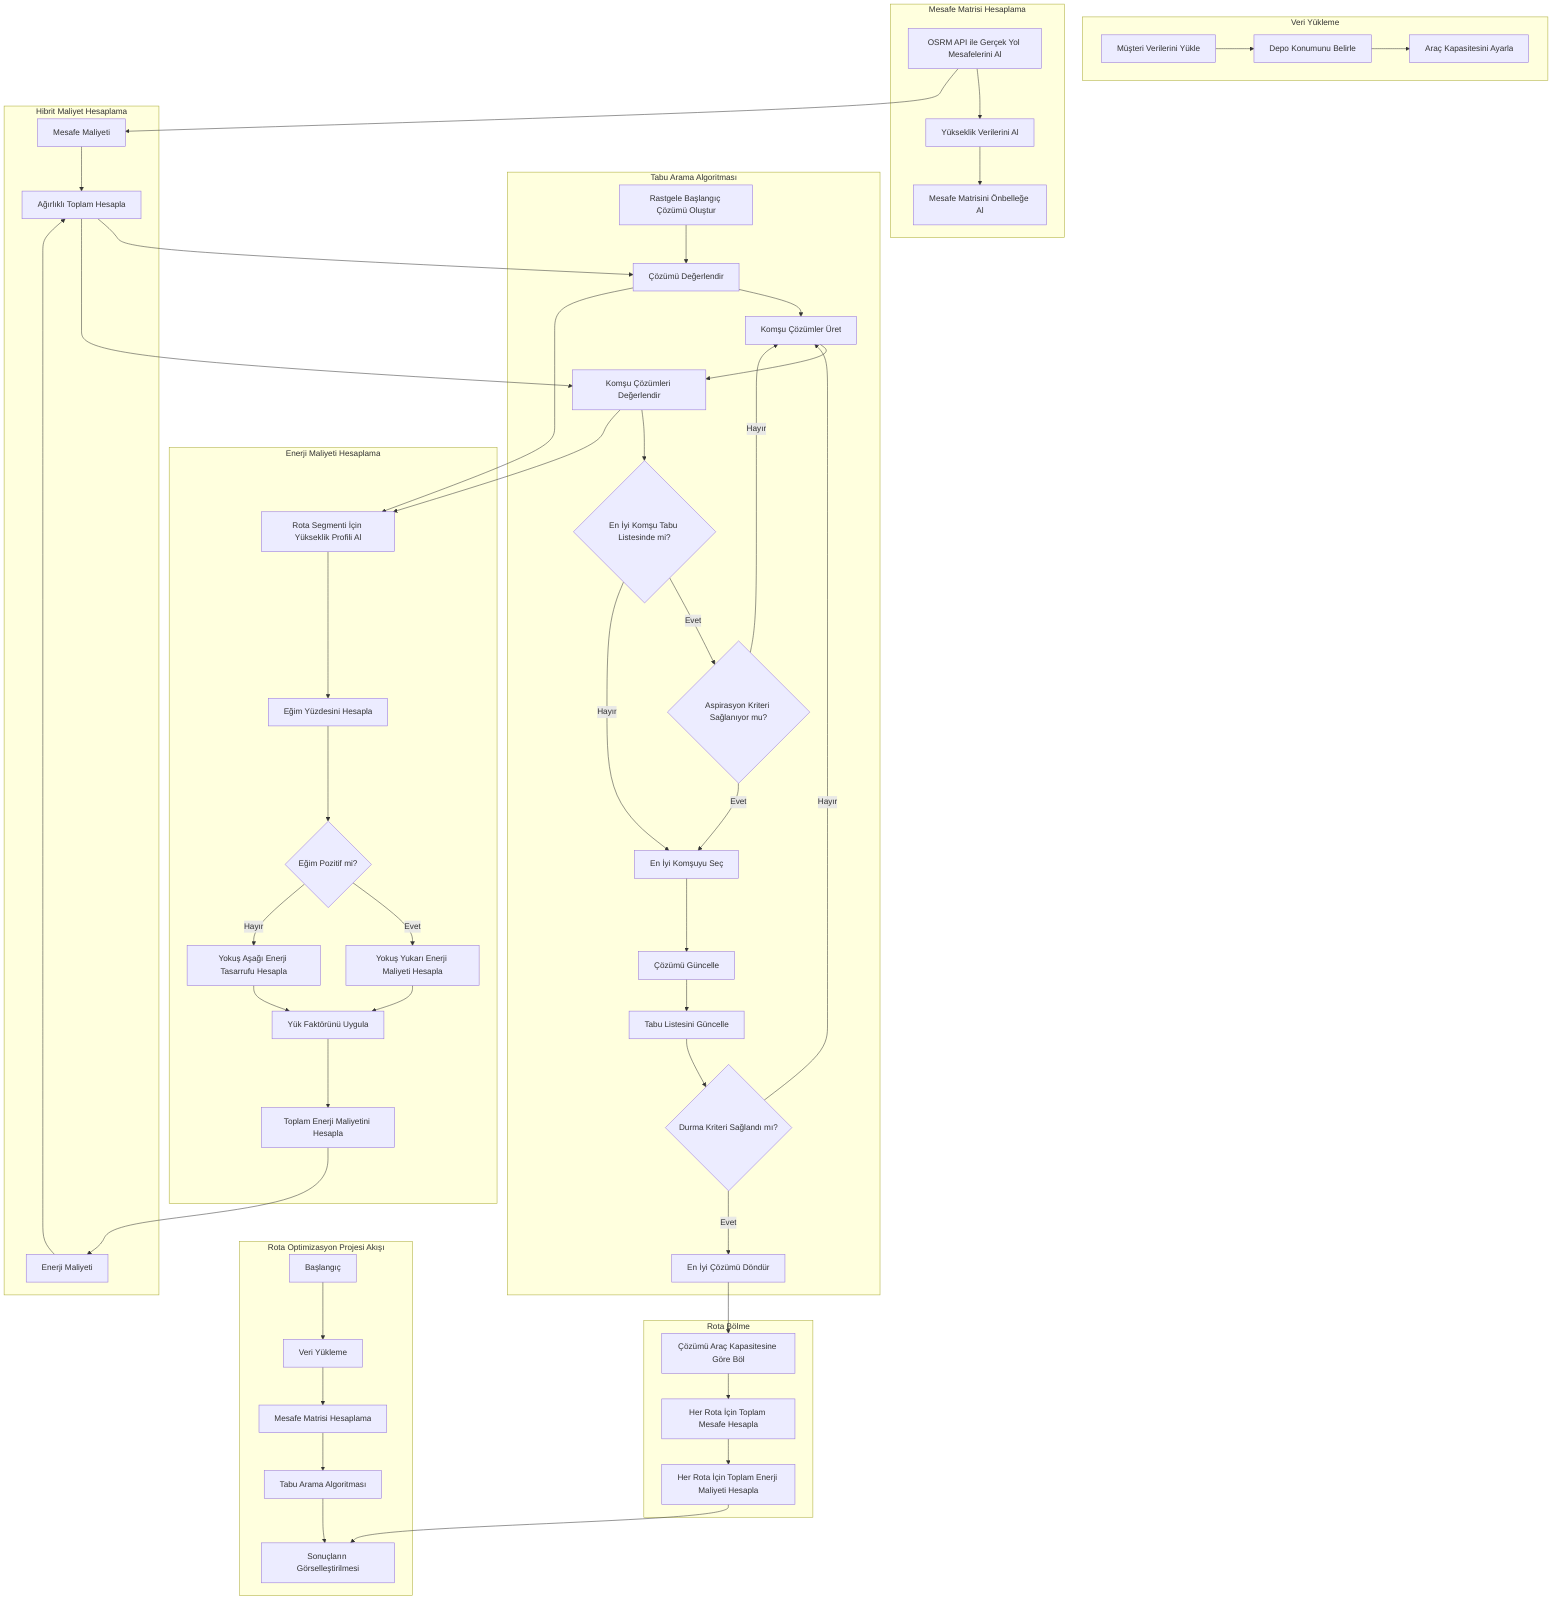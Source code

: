 flowchart TD
    subgraph "Rota Optimizasyon Projesi Akışı"
        A[Başlangıç] --> B[Veri Yükleme]
        B --> C[Mesafe Matrisi Hesaplama]
        C --> D[Tabu Arama Algoritması]
        D --> E[Sonuçların Görselleştirilmesi]
    end

    subgraph "Veri Yükleme"
        B1[Müşteri Verilerini Yükle] --> B2[Depo Konumunu Belirle]
        B2 --> B3[Araç Kapasitesini Ayarla]
    end

    subgraph "Mesafe Matrisi Hesaplama"
        C1[OSRM API ile Gerçek Yol Mesafelerini Al] --> C2[Yükseklik Verilerini Al]
        C2 --> C3[Mesafe Matrisini Önbelleğe Al]
    end

    subgraph "Tabu Arama Algoritması"
        D1[Rastgele Başlangıç Çözümü Oluştur] --> D2[Çözümü Değerlendir]
        D2 --> D3[Komşu Çözümler Üret]
        D3 --> D4[Komşu Çözümleri Değerlendir]
        D4 --> D5{En İyi Komşu Tabu Listesinde mi?}
        D5 -- Evet --> D6{Aspirasyon Kriteri Sağlanıyor mu?}
        D5 -- Hayır --> D7[En İyi Komşuyu Seç]
        D6 -- Evet --> D7
        D6 -- Hayır --> D3
        D7 --> D8[Çözümü Güncelle]
        D8 --> D9[Tabu Listesini Güncelle]
        D9 --> D10{Durma Kriteri Sağlandı mı?}
        D10 -- Evet --> D11[En İyi Çözümü Döndür]
        D10 -- Hayır --> D3
    end

    subgraph "Enerji Maliyeti Hesaplama"
        F1[Rota Segmenti İçin Yükseklik Profili Al] --> F2[Eğim Yüzdesini Hesapla]
        F2 --> F3{Eğim Pozitif mi?}
        F3 -- Evet --> F4[Yokuş Yukarı Enerji Maliyeti Hesapla]
        F3 -- Hayır --> F5[Yokuş Aşağı Enerji Tasarrufu Hesapla]
        F4 --> F6[Yük Faktörünü Uygula]
        F5 --> F6
        F6 --> F7[Toplam Enerji Maliyetini Hesapla]
    end

    subgraph "Hibrit Maliyet Hesaplama"
        G1[Mesafe Maliyeti] --> G3[Ağırlıklı Toplam Hesapla]
        G2[Enerji Maliyeti] --> G3
    end

    subgraph "Rota Bölme"
        H1[Çözümü Araç Kapasitesine Göre Böl] --> H2[Her Rota İçin Toplam Mesafe Hesapla]
        H2 --> H3[Her Rota İçin Toplam Enerji Maliyeti Hesapla]
    end

    D2 --> F1
    D4 --> F1
    F7 --> G2
    C1 --> G1
    G3 --> D2
    G3 --> D4
    D11 --> H1
    H3 --> E